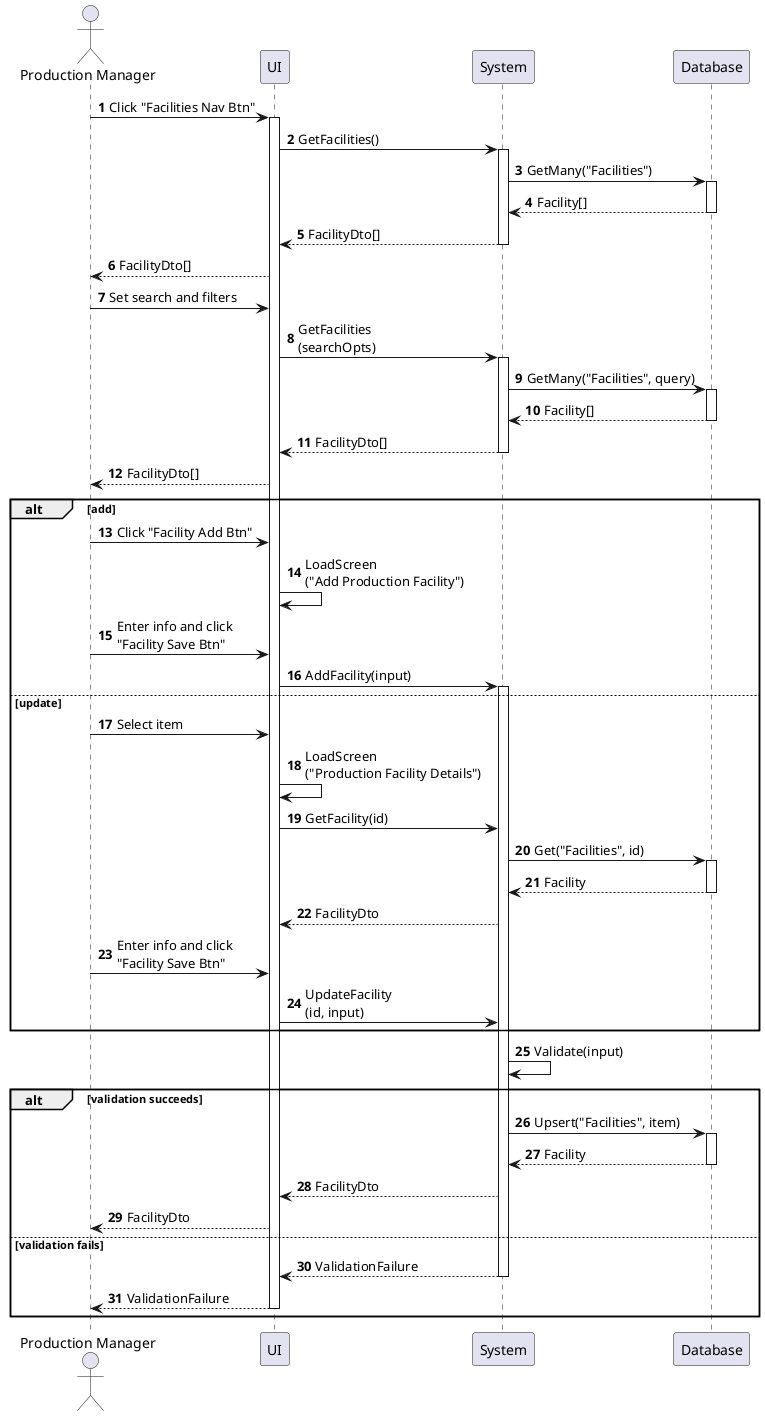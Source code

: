 @startuml production-facility-enter
autonumber

actor "Production Manager" as a
participant UI as f
participant System as b
participant Database as d

a -> f : Click "Facilities Nav Btn"
activate f
f -> b : GetFacilities()
activate b
b -> d : GetMany("Facilities")
activate d
return Facility[]
return FacilityDto[]
f --> a : FacilityDto[]
a -> f : Set search and filters
f -> b : GetFacilities\n(searchOpts)
activate b
b -> d : GetMany("Facilities", query)
activate d
return Facility[]
return FacilityDto[]
f --> a : FacilityDto[]

alt add
    a -> f : Click "Facility Add Btn"
    f -> f : LoadScreen\n("Add Production Facility")
    a -> f : Enter info and click\n"Facility Save Btn"
    f -> b : AddFacility(input)
    activate b
else update
    a -> f : Select item
    f -> f : LoadScreen\n("Production Facility Details")
    f -> b : GetFacility(id)
    b -> d : Get("Facilities", id)
    activate d
    return Facility
    b --> f : FacilityDto
    a -> f : Enter info and click\n"Facility Save Btn"
    f -> b : UpdateFacility\n(id, input)
end

b -> b : Validate(input)

alt validation succeeds
    b -> d : Upsert("Facilities", item)
    activate d
    return Facility
    b --> f : FacilityDto
    f --> a : FacilityDto
else validation fails
    return ValidationFailure
    return ValidationFailure
end
@enduml